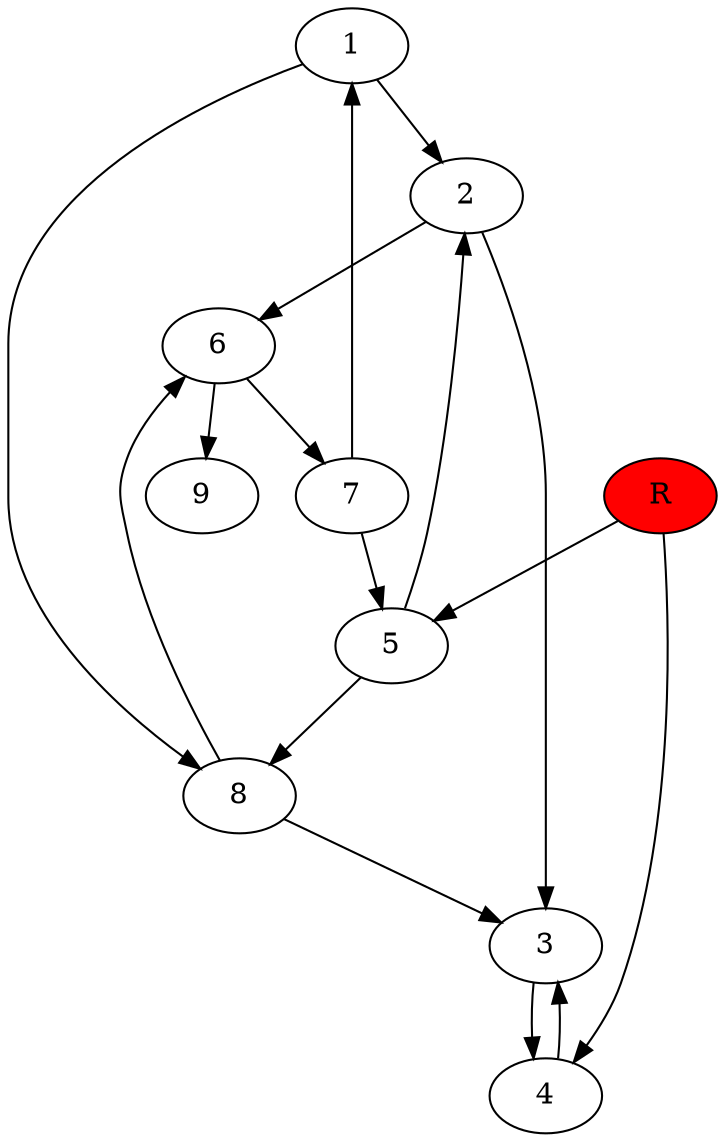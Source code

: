 digraph prb50683 {
	1
	2
	3
	4
	5
	6
	7
	8
	R [fillcolor="#ff0000" style=filled]
	1 -> 2
	1 -> 8
	2 -> 3
	2 -> 6
	3 -> 4
	4 -> 3
	5 -> 2
	5 -> 8
	6 -> 7
	6 -> 9
	7 -> 1
	7 -> 5
	8 -> 3
	8 -> 6
	R -> 4
	R -> 5
}
